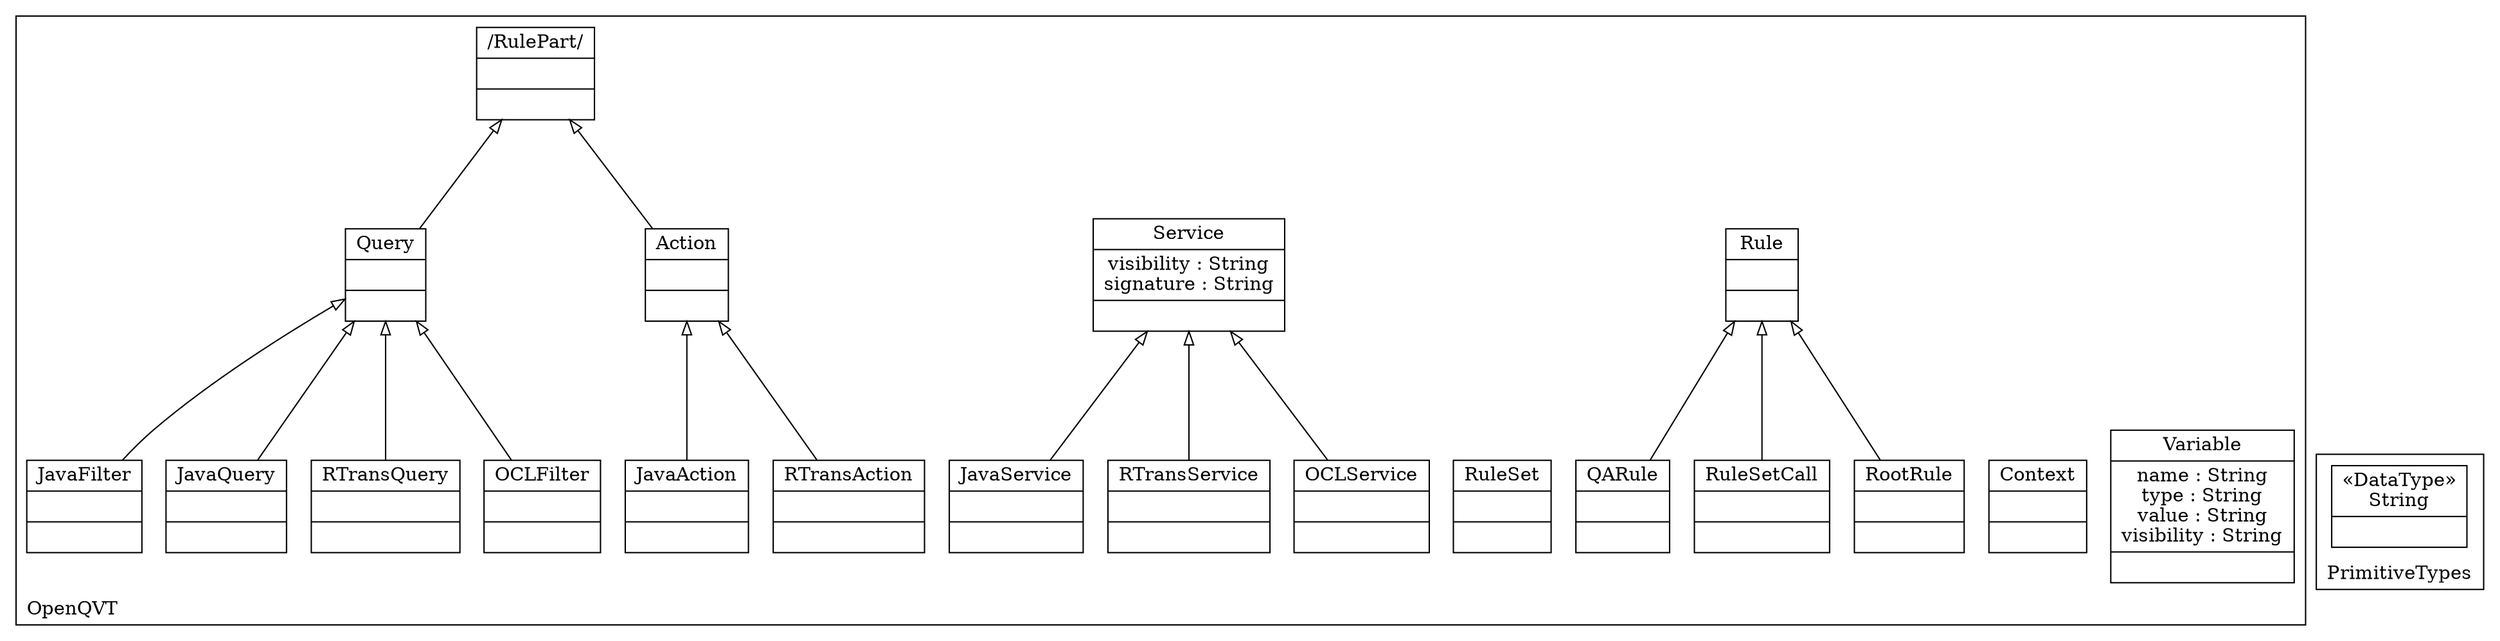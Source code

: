 digraph "KM3 Model in DOT" {
graph[rankdir=BT,labeljust=l,labelloc=t,nodeSep=0.75,compound=true];
 subgraph "cluster_OpenQVT"{
labelloc=t
color=black
label=OpenQVT
 node[shape=record];
Variable[label="{Variable|name : String\ntype : String\nvalue : String\nvisibility : String| }"]
;
 node[shape=record];
Context[label="{Context| | }"]
;
 node[shape=record];
Rule[label="{Rule| | }"]
;
 node[shape=record];
RootRule[label="{RootRule| | }"]
 RootRule->Rule[arrowhead=onormal,group=Rule,minlen=2,constraint=true,]
;
 node[shape=record];
RuleSetCall[label="{RuleSetCall| | }"]
 RuleSetCall->Rule[arrowhead=onormal,group=Rule,minlen=2,constraint=true,]
;
 node[shape=record];
QARule[label="{QARule| | }"]
 QARule->Rule[arrowhead=onormal,group=Rule,minlen=2,constraint=true,]
;
 node[shape=record];
RuleSet[label="{RuleSet| | }"]
;
 node[shape=record];
Service[label="{Service|visibility : String\nsignature : String| }"]
;
 node[shape=record];
OCLService[label="{OCLService| | }"]
 OCLService->Service[arrowhead=onormal,group=Service,minlen=2,constraint=true,]
;
 node[shape=record];
RTransService[label="{RTransService| | }"]
 RTransService->Service[arrowhead=onormal,group=Service,minlen=2,constraint=true,]
;
 node[shape=record];
JavaService[label="{JavaService| | }"]
 JavaService->Service[arrowhead=onormal,group=Service,minlen=2,constraint=true,]
;
 node[shape=record];
RulePart[label="{/RulePart/| | }"]
;
 node[shape=record];
Action[label="{Action| | }"]
 Action->RulePart[arrowhead=onormal,group=RulePart,minlen=2,constraint=true,]
;
 node[shape=record];
RTransAction[label="{RTransAction| | }"]
 RTransAction->Action[arrowhead=onormal,group=Action,minlen=2,constraint=true,]
;
 node[shape=record];
JavaAction[label="{JavaAction| | }"]
 JavaAction->Action[arrowhead=onormal,group=Action,minlen=2,constraint=true,]
;
 node[shape=record];
Query[label="{Query| | }"]
 Query->RulePart[arrowhead=onormal,group=RulePart,minlen=2,constraint=true,]
;
 node[shape=record];
OCLFilter[label="{OCLFilter| | }"]
 OCLFilter->Query[arrowhead=onormal,group=Query,minlen=2,constraint=true,]
;
 node[shape=record];
RTransQuery[label="{RTransQuery| | }"]
 RTransQuery->Query[arrowhead=onormal,group=Query,minlen=2,constraint=true,]
;
 node[shape=record];
JavaQuery[label="{JavaQuery| | }"]
 JavaQuery->Query[arrowhead=onormal,group=Query,minlen=2,constraint=true,]
;
 node[shape=record];
JavaFilter[label="{JavaFilter| | }"]
 JavaFilter->Query[arrowhead=onormal,group=Query,minlen=2,constraint=true,]
;

} subgraph "cluster_PrimitiveTypes"{
labelloc=t
color=black
label=PrimitiveTypes
 node[shape=record];
String[label="{&#171;DataType&#187;\nString|}"]
;

}
}